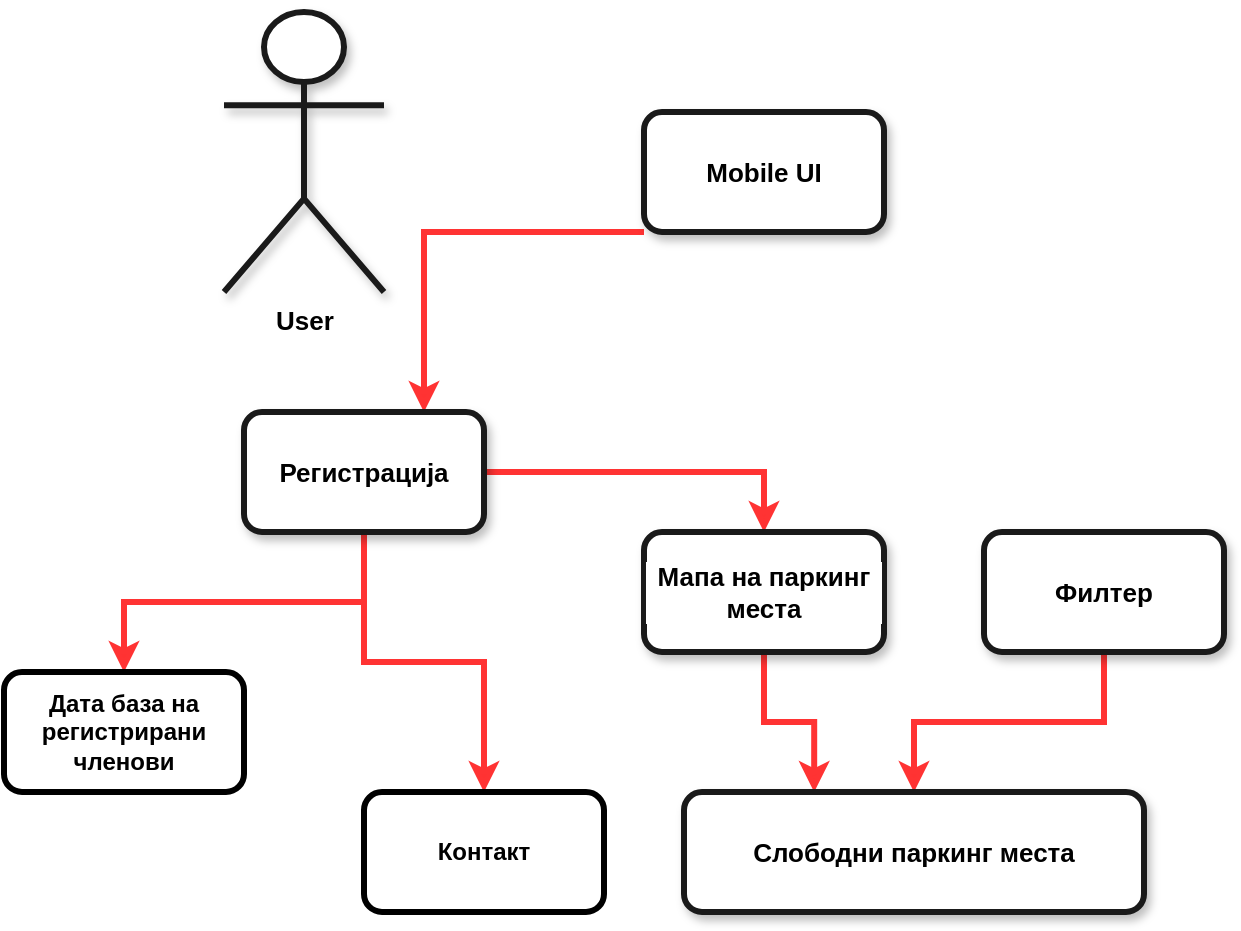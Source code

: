 <mxfile version="15.9.1" type="device"><diagram id="YiGvmvShzfiAYfJ424nP" name="Page-1"><mxGraphModel dx="2249" dy="1931" grid="1" gridSize="10" guides="1" tooltips="1" connect="1" arrows="1" fold="1" page="1" pageScale="1" pageWidth="827" pageHeight="1169" math="0" shadow="0"><root><mxCell id="0"/><mxCell id="1" parent="0"/><mxCell id="qL81BLAs1e4m9jMZUNan-1" value="&lt;b&gt;User&lt;/b&gt;" style="shape=umlActor;verticalLabelPosition=bottom;verticalAlign=top;html=1;shadow=1;glass=0;labelBackgroundColor=#FFFFFF;fontSize=13;strokeColor=#1A1A1A;strokeWidth=3;" vertex="1" parent="1"><mxGeometry x="-300" y="-80" width="80" height="140" as="geometry"/></mxCell><mxCell id="qL81BLAs1e4m9jMZUNan-2" style="edgeStyle=orthogonalEdgeStyle;rounded=0;orthogonalLoop=1;jettySize=auto;html=1;entryX=0.75;entryY=0;entryDx=0;entryDy=0;fontSize=13;strokeColor=#FF3333;strokeWidth=3;" edge="1" parent="1" source="qL81BLAs1e4m9jMZUNan-3" target="qL81BLAs1e4m9jMZUNan-4"><mxGeometry relative="1" as="geometry"><Array as="points"><mxPoint x="-200" y="30"/></Array></mxGeometry></mxCell><mxCell id="qL81BLAs1e4m9jMZUNan-3" value="&lt;b&gt;Mobile UI&lt;/b&gt;" style="rounded=1;whiteSpace=wrap;html=1;shadow=1;glass=0;labelBackgroundColor=#FFFFFF;fontSize=13;strokeColor=#1A1A1A;strokeWidth=3;" vertex="1" parent="1"><mxGeometry x="-90" y="-30" width="120" height="60" as="geometry"/></mxCell><mxCell id="qL81BLAs1e4m9jMZUNan-10" style="edgeStyle=orthogonalEdgeStyle;rounded=0;orthogonalLoop=1;jettySize=auto;html=1;strokeWidth=3;strokeColor=#FF3333;" edge="1" parent="1" source="qL81BLAs1e4m9jMZUNan-4" target="qL81BLAs1e4m9jMZUNan-9"><mxGeometry relative="1" as="geometry"/></mxCell><mxCell id="qL81BLAs1e4m9jMZUNan-12" style="edgeStyle=orthogonalEdgeStyle;rounded=0;orthogonalLoop=1;jettySize=auto;html=1;entryX=0.5;entryY=0;entryDx=0;entryDy=0;strokeColor=#FF3333;strokeWidth=3;" edge="1" parent="1" source="qL81BLAs1e4m9jMZUNan-4" target="qL81BLAs1e4m9jMZUNan-5"><mxGeometry relative="1" as="geometry"/></mxCell><mxCell id="qL81BLAs1e4m9jMZUNan-14" style="edgeStyle=orthogonalEdgeStyle;rounded=0;orthogonalLoop=1;jettySize=auto;html=1;entryX=0.5;entryY=0;entryDx=0;entryDy=0;strokeColor=#FF3333;strokeWidth=3;" edge="1" parent="1" source="qL81BLAs1e4m9jMZUNan-4" target="qL81BLAs1e4m9jMZUNan-13"><mxGeometry relative="1" as="geometry"/></mxCell><mxCell id="qL81BLAs1e4m9jMZUNan-4" value="&lt;b&gt;Регистрација&lt;/b&gt;" style="rounded=1;whiteSpace=wrap;html=1;shadow=1;glass=0;labelBackgroundColor=#FFFFFF;fontSize=13;strokeColor=#1A1A1A;strokeWidth=3;" vertex="1" parent="1"><mxGeometry x="-290" y="120" width="120" height="60" as="geometry"/></mxCell><mxCell id="qL81BLAs1e4m9jMZUNan-11" style="edgeStyle=orthogonalEdgeStyle;rounded=0;orthogonalLoop=1;jettySize=auto;html=1;entryX=0.283;entryY=0;entryDx=0;entryDy=0;entryPerimeter=0;strokeColor=#FF3333;strokeWidth=3;" edge="1" parent="1" source="qL81BLAs1e4m9jMZUNan-5" target="qL81BLAs1e4m9jMZUNan-8"><mxGeometry relative="1" as="geometry"/></mxCell><mxCell id="qL81BLAs1e4m9jMZUNan-5" value="&lt;b&gt;Мапа на паркинг места&lt;/b&gt;" style="rounded=1;whiteSpace=wrap;html=1;shadow=1;glass=0;labelBackgroundColor=#FFFFFF;fontSize=13;strokeColor=#1A1A1A;strokeWidth=3;" vertex="1" parent="1"><mxGeometry x="-90" y="180" width="120" height="60" as="geometry"/></mxCell><mxCell id="qL81BLAs1e4m9jMZUNan-6" style="edgeStyle=orthogonalEdgeStyle;rounded=0;orthogonalLoop=1;jettySize=auto;html=1;entryX=0.5;entryY=0;entryDx=0;entryDy=0;fontSize=13;strokeColor=#FF3333;strokeWidth=3;" edge="1" parent="1" source="qL81BLAs1e4m9jMZUNan-7" target="qL81BLAs1e4m9jMZUNan-8"><mxGeometry relative="1" as="geometry"/></mxCell><mxCell id="qL81BLAs1e4m9jMZUNan-7" value="&lt;b&gt;Филтер&lt;/b&gt;" style="rounded=1;whiteSpace=wrap;html=1;shadow=1;glass=0;labelBackgroundColor=#FFFFFF;fontSize=13;strokeColor=#1A1A1A;strokeWidth=3;" vertex="1" parent="1"><mxGeometry x="80" y="180" width="120" height="60" as="geometry"/></mxCell><mxCell id="qL81BLAs1e4m9jMZUNan-8" value="&lt;b&gt;Слободни паркинг места&lt;/b&gt;" style="rounded=1;whiteSpace=wrap;html=1;shadow=1;glass=0;labelBackgroundColor=#FFFFFF;fontSize=13;strokeColor=#1A1A1A;strokeWidth=3;" vertex="1" parent="1"><mxGeometry x="-70" y="310" width="230" height="60" as="geometry"/></mxCell><mxCell id="qL81BLAs1e4m9jMZUNan-9" value="&lt;b&gt;Дата база на регистрирани членови&lt;/b&gt;" style="rounded=1;whiteSpace=wrap;html=1;strokeWidth=3;" vertex="1" parent="1"><mxGeometry x="-410" y="250" width="120" height="60" as="geometry"/></mxCell><mxCell id="qL81BLAs1e4m9jMZUNan-13" value="&lt;b&gt;Контакт&lt;/b&gt;" style="rounded=1;whiteSpace=wrap;html=1;strokeWidth=3;" vertex="1" parent="1"><mxGeometry x="-230" y="310" width="120" height="60" as="geometry"/></mxCell></root></mxGraphModel></diagram></mxfile>